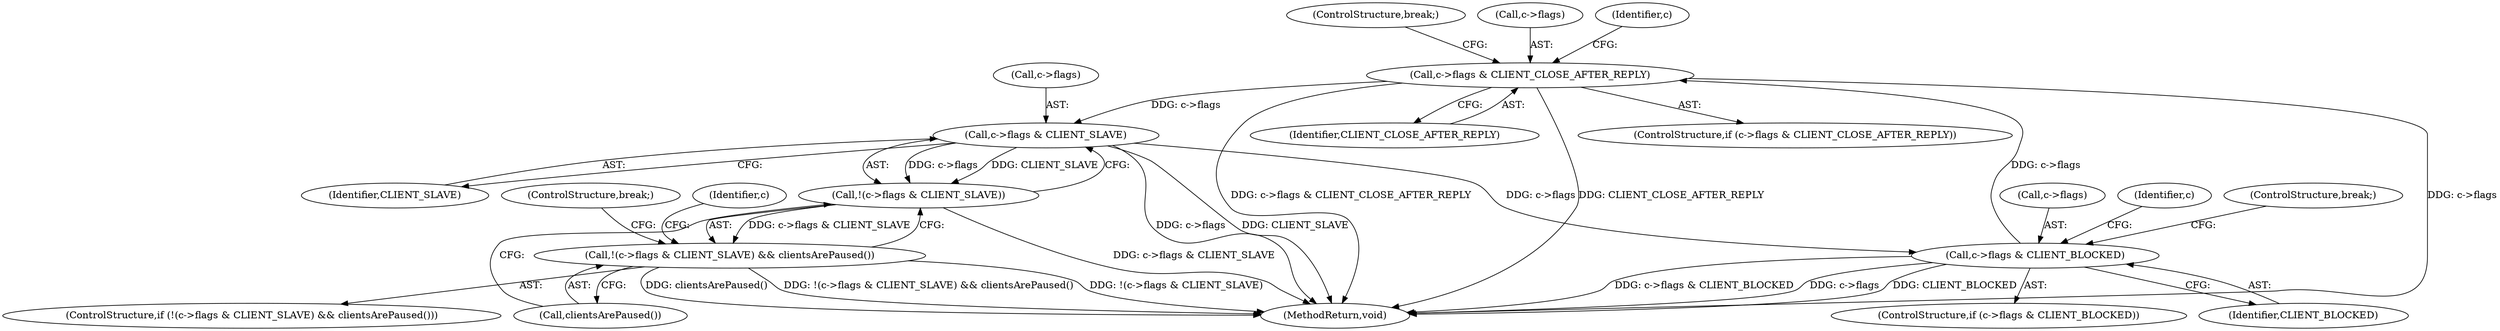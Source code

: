 digraph "1_redis_874804da0c014a7d704b3d285aa500098a931f50@del" {
"1000140" [label="(Call,c->flags & CLIENT_CLOSE_AFTER_REPLY)"];
"1000133" [label="(Call,c->flags & CLIENT_BLOCKED)"];
"1000125" [label="(Call,c->flags & CLIENT_SLAVE)"];
"1000140" [label="(Call,c->flags & CLIENT_CLOSE_AFTER_REPLY)"];
"1000124" [label="(Call,!(c->flags & CLIENT_SLAVE))"];
"1000123" [label="(Call,!(c->flags & CLIENT_SLAVE) && clientsArePaused())"];
"1000234" [label="(MethodReturn,void)"];
"1000122" [label="(ControlStructure,if (!(c->flags & CLIENT_SLAVE) && clientsArePaused()))"];
"1000135" [label="(Identifier,c)"];
"1000134" [label="(Call,c->flags)"];
"1000144" [label="(Identifier,CLIENT_CLOSE_AFTER_REPLY)"];
"1000145" [label="(ControlStructure,break;)"];
"1000133" [label="(Call,c->flags & CLIENT_BLOCKED)"];
"1000131" [label="(ControlStructure,break;)"];
"1000141" [label="(Call,c->flags)"];
"1000139" [label="(ControlStructure,if (c->flags & CLIENT_CLOSE_AFTER_REPLY))"];
"1000129" [label="(Identifier,CLIENT_SLAVE)"];
"1000132" [label="(ControlStructure,if (c->flags & CLIENT_BLOCKED))"];
"1000142" [label="(Identifier,c)"];
"1000123" [label="(Call,!(c->flags & CLIENT_SLAVE) && clientsArePaused())"];
"1000140" [label="(Call,c->flags & CLIENT_CLOSE_AFTER_REPLY)"];
"1000126" [label="(Call,c->flags)"];
"1000137" [label="(Identifier,CLIENT_BLOCKED)"];
"1000130" [label="(Call,clientsArePaused())"];
"1000125" [label="(Call,c->flags & CLIENT_SLAVE)"];
"1000124" [label="(Call,!(c->flags & CLIENT_SLAVE))"];
"1000149" [label="(Identifier,c)"];
"1000138" [label="(ControlStructure,break;)"];
"1000140" -> "1000139"  [label="AST: "];
"1000140" -> "1000144"  [label="CFG: "];
"1000141" -> "1000140"  [label="AST: "];
"1000144" -> "1000140"  [label="AST: "];
"1000145" -> "1000140"  [label="CFG: "];
"1000149" -> "1000140"  [label="CFG: "];
"1000140" -> "1000234"  [label="DDG: c->flags"];
"1000140" -> "1000234"  [label="DDG: c->flags & CLIENT_CLOSE_AFTER_REPLY"];
"1000140" -> "1000234"  [label="DDG: CLIENT_CLOSE_AFTER_REPLY"];
"1000140" -> "1000125"  [label="DDG: c->flags"];
"1000133" -> "1000140"  [label="DDG: c->flags"];
"1000133" -> "1000132"  [label="AST: "];
"1000133" -> "1000137"  [label="CFG: "];
"1000134" -> "1000133"  [label="AST: "];
"1000137" -> "1000133"  [label="AST: "];
"1000138" -> "1000133"  [label="CFG: "];
"1000142" -> "1000133"  [label="CFG: "];
"1000133" -> "1000234"  [label="DDG: c->flags & CLIENT_BLOCKED"];
"1000133" -> "1000234"  [label="DDG: c->flags"];
"1000133" -> "1000234"  [label="DDG: CLIENT_BLOCKED"];
"1000125" -> "1000133"  [label="DDG: c->flags"];
"1000125" -> "1000124"  [label="AST: "];
"1000125" -> "1000129"  [label="CFG: "];
"1000126" -> "1000125"  [label="AST: "];
"1000129" -> "1000125"  [label="AST: "];
"1000124" -> "1000125"  [label="CFG: "];
"1000125" -> "1000234"  [label="DDG: c->flags"];
"1000125" -> "1000234"  [label="DDG: CLIENT_SLAVE"];
"1000125" -> "1000124"  [label="DDG: c->flags"];
"1000125" -> "1000124"  [label="DDG: CLIENT_SLAVE"];
"1000124" -> "1000123"  [label="AST: "];
"1000130" -> "1000124"  [label="CFG: "];
"1000123" -> "1000124"  [label="CFG: "];
"1000124" -> "1000234"  [label="DDG: c->flags & CLIENT_SLAVE"];
"1000124" -> "1000123"  [label="DDG: c->flags & CLIENT_SLAVE"];
"1000123" -> "1000122"  [label="AST: "];
"1000123" -> "1000130"  [label="CFG: "];
"1000130" -> "1000123"  [label="AST: "];
"1000131" -> "1000123"  [label="CFG: "];
"1000135" -> "1000123"  [label="CFG: "];
"1000123" -> "1000234"  [label="DDG: clientsArePaused()"];
"1000123" -> "1000234"  [label="DDG: !(c->flags & CLIENT_SLAVE) && clientsArePaused()"];
"1000123" -> "1000234"  [label="DDG: !(c->flags & CLIENT_SLAVE)"];
}

